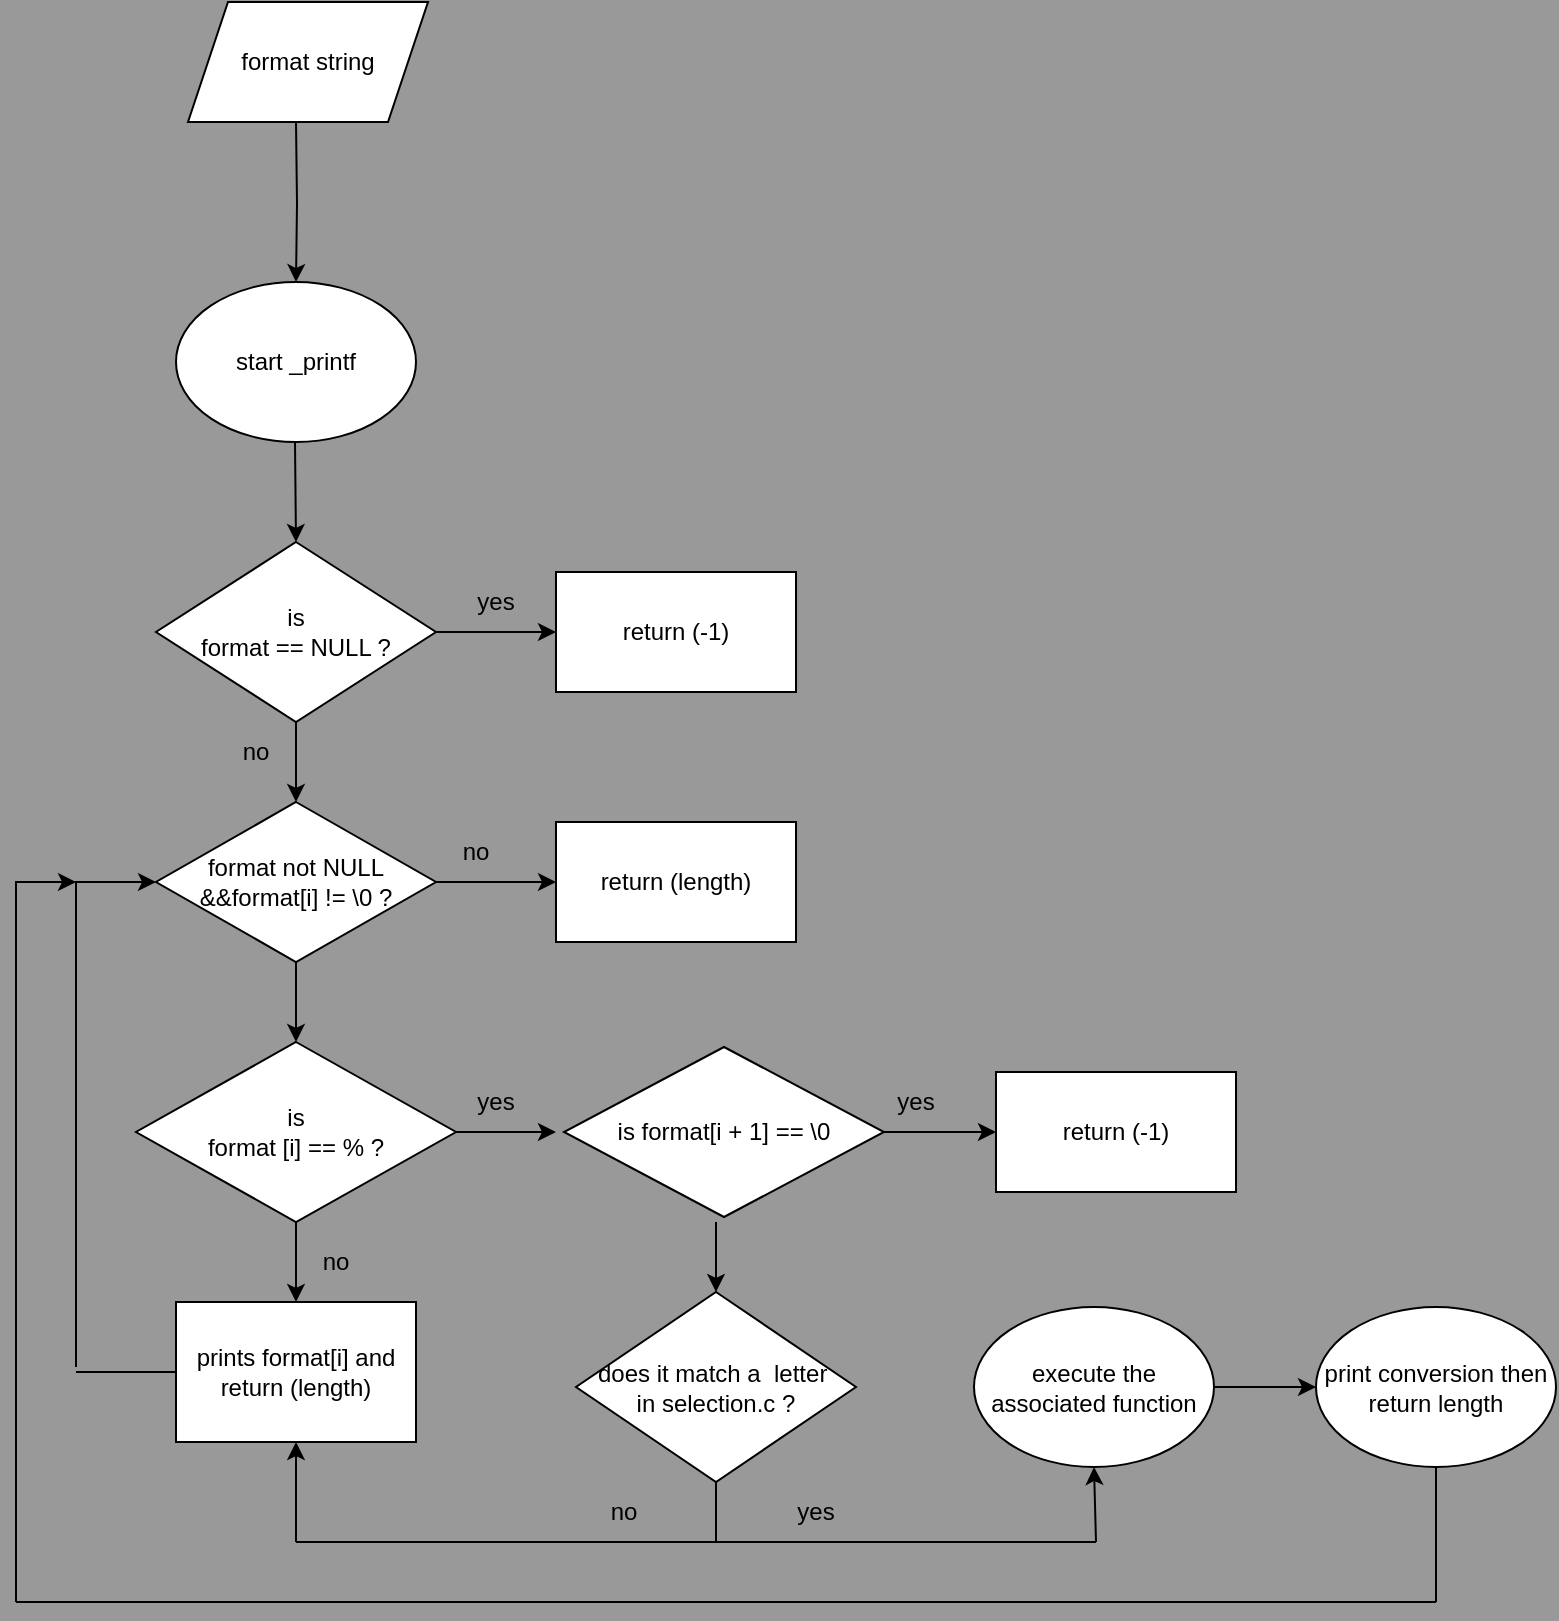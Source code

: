 <mxfile version="22.1.3" type="github">
  <diagram id="Lg6smImZA1aLUTKIU7_n" name="Page-2">
    <mxGraphModel dx="755" dy="973" grid="0" gridSize="161" guides="1" tooltips="1" connect="1" arrows="1" fold="1" page="1" pageScale="1" pageWidth="827" pageHeight="1169" background="#999999" math="0" shadow="0">
      <root>
        <mxCell id="0" />
        <mxCell id="1" parent="0" />
        <mxCell id="lPDcKrbup4-54Zo53ck5-6" style="edgeStyle=orthogonalEdgeStyle;rounded=0;orthogonalLoop=1;jettySize=auto;html=1;entryX=0.5;entryY=0;entryDx=0;entryDy=0;labelBackgroundColor=none;fontColor=default;" edge="1" parent="1" target="lPDcKrbup4-54Zo53ck5-3">
          <mxGeometry relative="1" as="geometry">
            <mxPoint x="159" y="163" as="sourcePoint" />
          </mxGeometry>
        </mxCell>
        <mxCell id="lPDcKrbup4-54Zo53ck5-1" value="format string" style="shape=parallelogram;perimeter=parallelogramPerimeter;whiteSpace=wrap;html=1;fixedSize=1;labelBackgroundColor=none;" vertex="1" parent="1">
          <mxGeometry x="105" y="103" width="120" height="60" as="geometry" />
        </mxCell>
        <mxCell id="lPDcKrbup4-54Zo53ck5-2" value="" style="endArrow=none;html=1;rounded=0;labelBackgroundColor=none;fontColor=default;" edge="1" parent="1" target="lPDcKrbup4-54Zo53ck5-3">
          <mxGeometry width="50" height="50" relative="1" as="geometry">
            <mxPoint x="158.5" y="243" as="sourcePoint" />
            <mxPoint x="158.5" y="163" as="targetPoint" />
          </mxGeometry>
        </mxCell>
        <mxCell id="lPDcKrbup4-54Zo53ck5-5" value="" style="edgeStyle=orthogonalEdgeStyle;rounded=0;orthogonalLoop=1;jettySize=auto;html=1;labelBackgroundColor=none;fontColor=default;" edge="1" parent="1" target="lPDcKrbup4-54Zo53ck5-3">
          <mxGeometry relative="1" as="geometry">
            <mxPoint x="159" y="173" as="targetPoint" />
            <mxPoint x="159" y="263" as="sourcePoint" />
          </mxGeometry>
        </mxCell>
        <mxCell id="lPDcKrbup4-54Zo53ck5-3" value="start _printf" style="ellipse;whiteSpace=wrap;html=1;labelBackgroundColor=none;" vertex="1" parent="1">
          <mxGeometry x="99" y="243" width="120" height="80" as="geometry" />
        </mxCell>
        <mxCell id="lPDcKrbup4-54Zo53ck5-7" value="" style="endArrow=classic;html=1;rounded=0;labelBackgroundColor=none;fontColor=default;" edge="1" parent="1">
          <mxGeometry width="50" height="50" relative="1" as="geometry">
            <mxPoint x="158.5" y="323" as="sourcePoint" />
            <mxPoint x="159" y="373" as="targetPoint" />
          </mxGeometry>
        </mxCell>
        <mxCell id="lPDcKrbup4-54Zo53ck5-8" value="is &lt;br&gt;format == NULL ?" style="rhombus;whiteSpace=wrap;html=1;labelBackgroundColor=none;" vertex="1" parent="1">
          <mxGeometry x="89" y="373" width="140" height="90" as="geometry" />
        </mxCell>
        <mxCell id="lPDcKrbup4-54Zo53ck5-10" value="" style="endArrow=classic;html=1;rounded=0;exitX=1;exitY=0.5;exitDx=0;exitDy=0;labelBackgroundColor=none;fontColor=default;" edge="1" parent="1" source="lPDcKrbup4-54Zo53ck5-8" target="lPDcKrbup4-54Zo53ck5-11">
          <mxGeometry width="50" height="50" relative="1" as="geometry">
            <mxPoint x="219" y="423" as="sourcePoint" />
            <mxPoint x="299" y="418" as="targetPoint" />
            <Array as="points" />
          </mxGeometry>
        </mxCell>
        <mxCell id="lPDcKrbup4-54Zo53ck5-11" value="return (-1)" style="rounded=0;whiteSpace=wrap;html=1;labelBackgroundColor=none;" vertex="1" parent="1">
          <mxGeometry x="289" y="388" width="120" height="60" as="geometry" />
        </mxCell>
        <mxCell id="lPDcKrbup4-54Zo53ck5-12" value="" style="endArrow=classic;html=1;rounded=0;exitX=0.5;exitY=1;exitDx=0;exitDy=0;labelBackgroundColor=none;fontColor=default;" edge="1" parent="1" source="lPDcKrbup4-54Zo53ck5-8">
          <mxGeometry width="50" height="50" relative="1" as="geometry">
            <mxPoint x="219" y="423" as="sourcePoint" />
            <mxPoint x="159" y="503" as="targetPoint" />
          </mxGeometry>
        </mxCell>
        <mxCell id="lPDcKrbup4-54Zo53ck5-13" value="format not NULL&lt;br style=&quot;border-color: var(--border-color);&quot;&gt;&amp;amp;&amp;amp;format[i] != \0 ?" style="rhombus;whiteSpace=wrap;html=1;labelBackgroundColor=none;" vertex="1" parent="1">
          <mxGeometry x="89" y="503" width="140" height="80" as="geometry" />
        </mxCell>
        <mxCell id="lPDcKrbup4-54Zo53ck5-15" value="" style="endArrow=classic;html=1;rounded=0;exitX=1;exitY=0.5;exitDx=0;exitDy=0;labelBackgroundColor=none;fontColor=default;" edge="1" parent="1" source="lPDcKrbup4-54Zo53ck5-13" target="lPDcKrbup4-54Zo53ck5-16">
          <mxGeometry width="50" height="50" relative="1" as="geometry">
            <mxPoint x="299" y="393" as="sourcePoint" />
            <mxPoint x="289" y="543" as="targetPoint" />
          </mxGeometry>
        </mxCell>
        <mxCell id="lPDcKrbup4-54Zo53ck5-16" value="return (length)" style="rounded=0;whiteSpace=wrap;html=1;labelBackgroundColor=none;" vertex="1" parent="1">
          <mxGeometry x="289" y="513" width="120" height="60" as="geometry" />
        </mxCell>
        <mxCell id="lPDcKrbup4-54Zo53ck5-17" value="" style="endArrow=classic;html=1;rounded=0;exitX=0.5;exitY=1;exitDx=0;exitDy=0;labelBackgroundColor=none;fontColor=default;" edge="1" parent="1" source="lPDcKrbup4-54Zo53ck5-13" target="lPDcKrbup4-54Zo53ck5-18">
          <mxGeometry width="50" height="50" relative="1" as="geometry">
            <mxPoint x="239" y="543" as="sourcePoint" />
            <mxPoint x="159" y="623" as="targetPoint" />
          </mxGeometry>
        </mxCell>
        <mxCell id="lPDcKrbup4-54Zo53ck5-18" value="is &lt;br&gt;format [i] == % ?" style="rhombus;whiteSpace=wrap;html=1;labelBackgroundColor=none;" vertex="1" parent="1">
          <mxGeometry x="79" y="623" width="160" height="90" as="geometry" />
        </mxCell>
        <mxCell id="lPDcKrbup4-54Zo53ck5-19" value="" style="endArrow=classic;html=1;rounded=0;exitX=1;exitY=0.5;exitDx=0;exitDy=0;labelBackgroundColor=none;fontColor=default;" edge="1" parent="1" source="lPDcKrbup4-54Zo53ck5-18">
          <mxGeometry width="50" height="50" relative="1" as="geometry">
            <mxPoint x="249" y="793" as="sourcePoint" />
            <mxPoint x="289" y="668" as="targetPoint" />
          </mxGeometry>
        </mxCell>
        <mxCell id="lPDcKrbup4-54Zo53ck5-20" value="return (-1)" style="rounded=0;whiteSpace=wrap;html=1;labelBackgroundColor=none;" vertex="1" parent="1">
          <mxGeometry x="509" y="638" width="120" height="60" as="geometry" />
        </mxCell>
        <mxCell id="lPDcKrbup4-54Zo53ck5-21" value="is format[i + 1] == \0" style="rhombus;whiteSpace=wrap;html=1;labelBackgroundColor=none;" vertex="1" parent="1">
          <mxGeometry x="293" y="625.5" width="160" height="85" as="geometry" />
        </mxCell>
        <mxCell id="lPDcKrbup4-54Zo53ck5-22" value="" style="endArrow=classic;html=1;rounded=0;exitX=1;exitY=0.5;exitDx=0;exitDy=0;entryX=0;entryY=0.5;entryDx=0;entryDy=0;labelBackgroundColor=none;fontColor=default;" edge="1" parent="1" source="lPDcKrbup4-54Zo53ck5-21" target="lPDcKrbup4-54Zo53ck5-20">
          <mxGeometry width="50" height="50" relative="1" as="geometry">
            <mxPoint x="359" y="543" as="sourcePoint" />
            <mxPoint x="409" y="493" as="targetPoint" />
          </mxGeometry>
        </mxCell>
        <mxCell id="lPDcKrbup4-54Zo53ck5-25" value="" style="endArrow=classic;html=1;rounded=0;exitX=0.5;exitY=1;exitDx=0;exitDy=0;labelBackgroundColor=none;fontColor=default;" edge="1" parent="1" source="lPDcKrbup4-54Zo53ck5-18">
          <mxGeometry width="50" height="50" relative="1" as="geometry">
            <mxPoint x="339" y="723" as="sourcePoint" />
            <mxPoint x="159" y="753" as="targetPoint" />
            <Array as="points" />
          </mxGeometry>
        </mxCell>
        <mxCell id="lPDcKrbup4-54Zo53ck5-26" value="prints format[i] and&lt;br&gt;return (length)" style="rounded=0;whiteSpace=wrap;html=1;labelBackgroundColor=none;" vertex="1" parent="1">
          <mxGeometry x="99" y="753" width="120" height="70" as="geometry" />
        </mxCell>
        <mxCell id="lPDcKrbup4-54Zo53ck5-27" value="" style="endArrow=classic;html=1;rounded=0;labelBackgroundColor=none;fontColor=default;" edge="1" parent="1" target="lPDcKrbup4-54Zo53ck5-28">
          <mxGeometry width="50" height="50" relative="1" as="geometry">
            <mxPoint x="369" y="713" as="sourcePoint" />
            <mxPoint x="369" y="753" as="targetPoint" />
          </mxGeometry>
        </mxCell>
        <mxCell id="lPDcKrbup4-54Zo53ck5-28" value="does it match a&amp;nbsp; letter&amp;nbsp;&lt;br&gt;in selection.c ?" style="rhombus;whiteSpace=wrap;html=1;labelBackgroundColor=none;" vertex="1" parent="1">
          <mxGeometry x="299" y="748" width="140" height="95" as="geometry" />
        </mxCell>
        <mxCell id="lPDcKrbup4-54Zo53ck5-29" value="execute the associated function" style="ellipse;whiteSpace=wrap;html=1;labelBackgroundColor=none;" vertex="1" parent="1">
          <mxGeometry x="498" y="755.5" width="120" height="80" as="geometry" />
        </mxCell>
        <mxCell id="lPDcKrbup4-54Zo53ck5-30" value="print conversion then return length" style="ellipse;whiteSpace=wrap;html=1;labelBackgroundColor=none;" vertex="1" parent="1">
          <mxGeometry x="669" y="755.5" width="120" height="80" as="geometry" />
        </mxCell>
        <mxCell id="lPDcKrbup4-54Zo53ck5-31" value="" style="endArrow=none;html=1;rounded=0;labelBackgroundColor=none;fontColor=default;" edge="1" parent="1">
          <mxGeometry width="50" height="50" relative="1" as="geometry">
            <mxPoint x="369" y="843" as="sourcePoint" />
            <mxPoint x="369" y="873" as="targetPoint" />
          </mxGeometry>
        </mxCell>
        <mxCell id="lPDcKrbup4-54Zo53ck5-32" value="" style="endArrow=none;html=1;rounded=0;labelBackgroundColor=none;fontColor=default;" edge="1" parent="1">
          <mxGeometry width="50" height="50" relative="1" as="geometry">
            <mxPoint x="159" y="873" as="sourcePoint" />
            <mxPoint x="559" y="873" as="targetPoint" />
          </mxGeometry>
        </mxCell>
        <mxCell id="lPDcKrbup4-54Zo53ck5-33" value="" style="endArrow=classic;html=1;rounded=0;entryX=0.5;entryY=1;entryDx=0;entryDy=0;labelBackgroundColor=none;fontColor=default;" edge="1" parent="1" target="lPDcKrbup4-54Zo53ck5-26">
          <mxGeometry width="50" height="50" relative="1" as="geometry">
            <mxPoint x="159" y="873" as="sourcePoint" />
            <mxPoint x="319" y="603" as="targetPoint" />
          </mxGeometry>
        </mxCell>
        <mxCell id="lPDcKrbup4-54Zo53ck5-35" value="" style="endArrow=classic;html=1;rounded=0;entryX=0.5;entryY=1;entryDx=0;entryDy=0;labelBackgroundColor=none;fontColor=default;" edge="1" parent="1" target="lPDcKrbup4-54Zo53ck5-29">
          <mxGeometry width="50" height="50" relative="1" as="geometry">
            <mxPoint x="559" y="873" as="sourcePoint" />
            <mxPoint x="479" y="623" as="targetPoint" />
          </mxGeometry>
        </mxCell>
        <mxCell id="lPDcKrbup4-54Zo53ck5-36" value="" style="endArrow=classic;html=1;rounded=0;exitX=1;exitY=0.5;exitDx=0;exitDy=0;entryX=0;entryY=0.5;entryDx=0;entryDy=0;labelBackgroundColor=none;fontColor=default;" edge="1" parent="1" source="lPDcKrbup4-54Zo53ck5-29" target="lPDcKrbup4-54Zo53ck5-30">
          <mxGeometry width="50" height="50" relative="1" as="geometry">
            <mxPoint x="419" y="673" as="sourcePoint" />
            <mxPoint x="469" y="623" as="targetPoint" />
          </mxGeometry>
        </mxCell>
        <mxCell id="lPDcKrbup4-54Zo53ck5-37" value="" style="endArrow=none;html=1;rounded=0;exitX=0;exitY=0.5;exitDx=0;exitDy=0;labelBackgroundColor=none;fontColor=default;" edge="1" parent="1" source="lPDcKrbup4-54Zo53ck5-26">
          <mxGeometry width="50" height="50" relative="1" as="geometry">
            <mxPoint x="119" y="673" as="sourcePoint" />
            <mxPoint x="49" y="788" as="targetPoint" />
          </mxGeometry>
        </mxCell>
        <mxCell id="lPDcKrbup4-54Zo53ck5-38" value="" style="endArrow=classic;html=1;rounded=0;entryX=0;entryY=0.5;entryDx=0;entryDy=0;labelBackgroundColor=none;fontColor=default;" edge="1" parent="1" target="lPDcKrbup4-54Zo53ck5-13">
          <mxGeometry width="50" height="50" relative="1" as="geometry">
            <mxPoint x="49" y="785.5" as="sourcePoint" />
            <mxPoint x="89" y="545.5" as="targetPoint" />
            <Array as="points">
              <mxPoint x="49" y="543" />
            </Array>
          </mxGeometry>
        </mxCell>
        <mxCell id="lPDcKrbup4-54Zo53ck5-39" value="" style="endArrow=none;html=1;rounded=0;exitX=0.5;exitY=1;exitDx=0;exitDy=0;labelBackgroundColor=none;fontColor=default;" edge="1" parent="1" source="lPDcKrbup4-54Zo53ck5-30">
          <mxGeometry width="50" height="50" relative="1" as="geometry">
            <mxPoint x="539" y="673" as="sourcePoint" />
            <mxPoint x="729" y="903" as="targetPoint" />
          </mxGeometry>
        </mxCell>
        <mxCell id="lPDcKrbup4-54Zo53ck5-40" value="" style="endArrow=none;html=1;rounded=0;labelBackgroundColor=none;fontColor=default;" edge="1" parent="1">
          <mxGeometry width="50" height="50" relative="1" as="geometry">
            <mxPoint x="729" y="903" as="sourcePoint" />
            <mxPoint x="19" y="903" as="targetPoint" />
          </mxGeometry>
        </mxCell>
        <mxCell id="lPDcKrbup4-54Zo53ck5-41" value="" style="endArrow=classic;html=1;rounded=0;labelBackgroundColor=none;fontColor=default;" edge="1" parent="1">
          <mxGeometry width="50" height="50" relative="1" as="geometry">
            <mxPoint x="19" y="903" as="sourcePoint" />
            <mxPoint x="49" y="543" as="targetPoint" />
            <Array as="points">
              <mxPoint x="19" y="543" />
            </Array>
          </mxGeometry>
        </mxCell>
        <mxCell id="lPDcKrbup4-54Zo53ck5-43" value="yes" style="text;html=1;strokeColor=none;fillColor=none;align=center;verticalAlign=middle;whiteSpace=wrap;rounded=0;labelBackgroundColor=none;" vertex="1" parent="1">
          <mxGeometry x="229" y="388" width="60" height="30" as="geometry" />
        </mxCell>
        <mxCell id="lPDcKrbup4-54Zo53ck5-45" value="no" style="text;html=1;strokeColor=none;fillColor=none;align=center;verticalAlign=middle;whiteSpace=wrap;rounded=0;labelBackgroundColor=none;" vertex="1" parent="1">
          <mxGeometry x="109" y="463" width="60" height="30" as="geometry" />
        </mxCell>
        <mxCell id="lPDcKrbup4-54Zo53ck5-46" value="no" style="text;html=1;strokeColor=none;fillColor=none;align=center;verticalAlign=middle;whiteSpace=wrap;rounded=0;labelBackgroundColor=none;" vertex="1" parent="1">
          <mxGeometry x="219" y="513" width="60" height="30" as="geometry" />
        </mxCell>
        <mxCell id="lPDcKrbup4-54Zo53ck5-47" value="yes" style="text;html=1;strokeColor=none;fillColor=none;align=center;verticalAlign=middle;whiteSpace=wrap;rounded=0;labelBackgroundColor=none;" vertex="1" parent="1">
          <mxGeometry x="229" y="638" width="60" height="30" as="geometry" />
        </mxCell>
        <mxCell id="lPDcKrbup4-54Zo53ck5-49" value="yes" style="text;html=1;strokeColor=none;fillColor=none;align=center;verticalAlign=middle;whiteSpace=wrap;rounded=0;labelBackgroundColor=none;" vertex="1" parent="1">
          <mxGeometry x="439" y="638" width="60" height="30" as="geometry" />
        </mxCell>
        <mxCell id="lPDcKrbup4-54Zo53ck5-50" value="no" style="text;html=1;strokeColor=none;fillColor=none;align=center;verticalAlign=middle;whiteSpace=wrap;rounded=0;labelBackgroundColor=none;" vertex="1" parent="1">
          <mxGeometry x="149" y="718" width="60" height="30" as="geometry" />
        </mxCell>
        <mxCell id="lPDcKrbup4-54Zo53ck5-51" value="no" style="text;html=1;strokeColor=none;fillColor=none;align=center;verticalAlign=middle;whiteSpace=wrap;rounded=0;labelBackgroundColor=none;" vertex="1" parent="1">
          <mxGeometry x="293" y="843" width="60" height="30" as="geometry" />
        </mxCell>
        <mxCell id="lPDcKrbup4-54Zo53ck5-52" value="yes" style="text;html=1;strokeColor=none;fillColor=none;align=center;verticalAlign=middle;whiteSpace=wrap;rounded=0;labelBackgroundColor=none;" vertex="1" parent="1">
          <mxGeometry x="389" y="843" width="60" height="30" as="geometry" />
        </mxCell>
      </root>
    </mxGraphModel>
  </diagram>
</mxfile>
